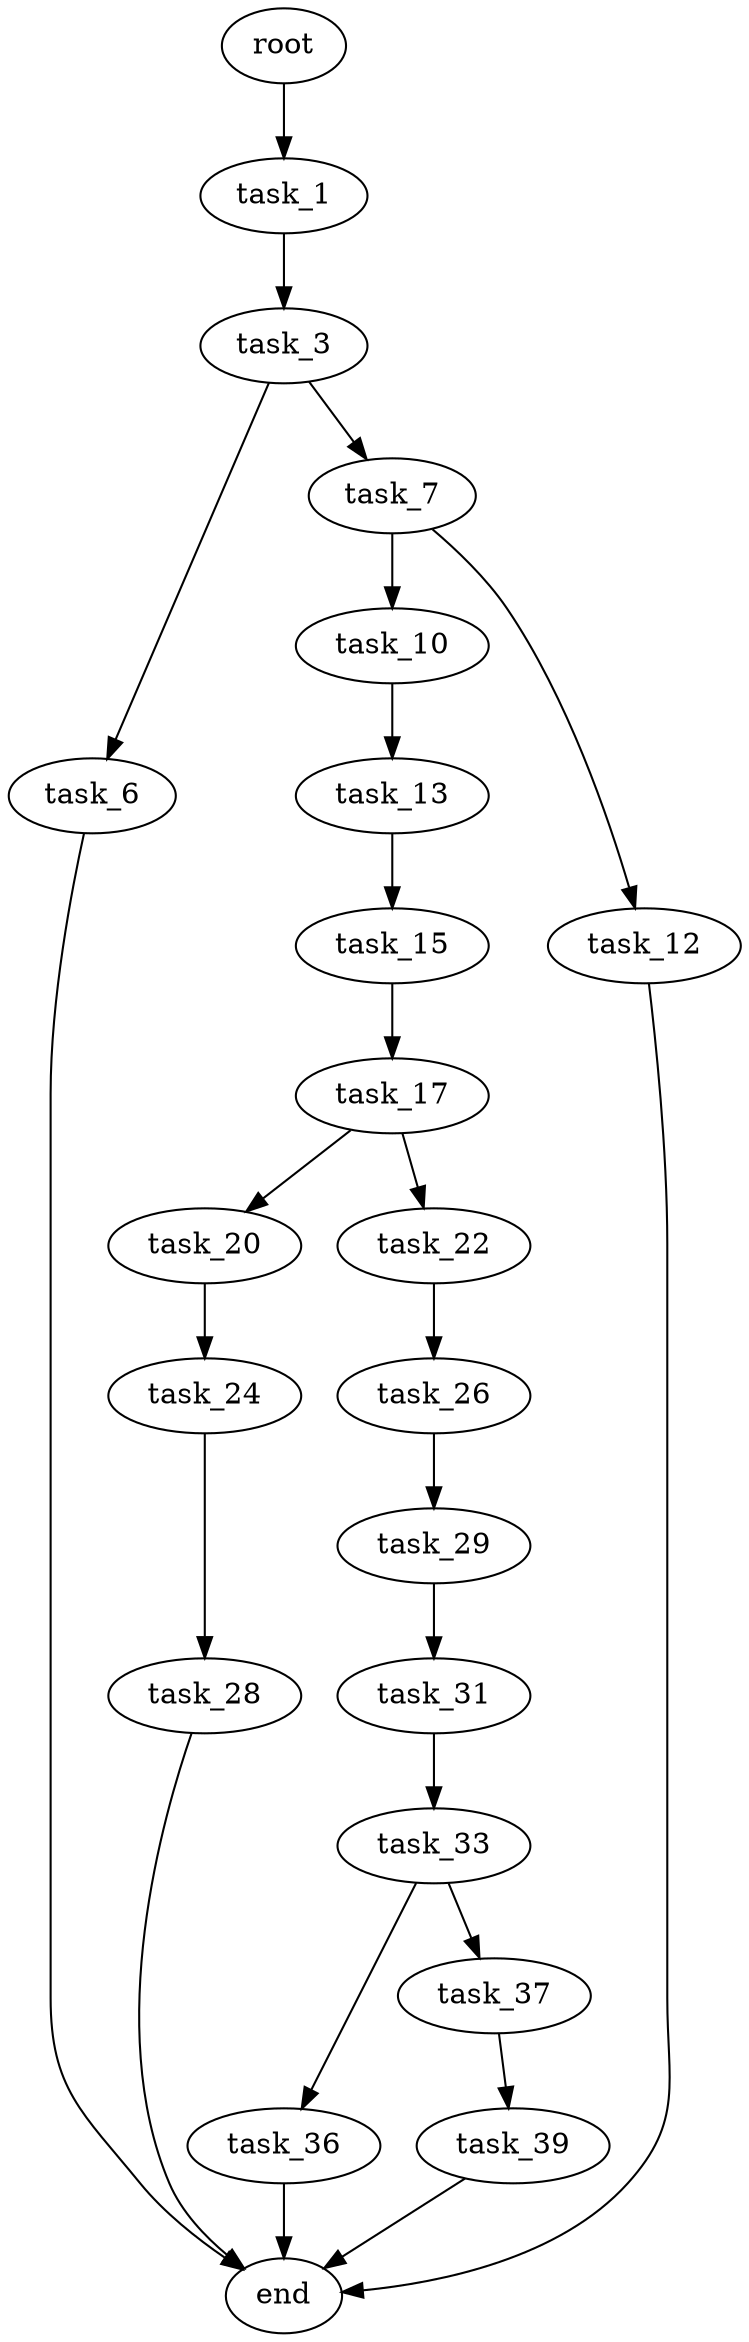 digraph G {
  root [size="0.000000"];
  task_1 [size="93149958732.000000"];
  task_3 [size="134217728000.000000"];
  task_6 [size="28991029248.000000"];
  task_7 [size="18987348010.000000"];
  task_10 [size="8513811691.000000"];
  task_12 [size="134217728000.000000"];
  task_13 [size="20285857772.000000"];
  task_15 [size="68719476736.000000"];
  task_17 [size="134217728000.000000"];
  task_20 [size="134217728000.000000"];
  task_22 [size="134217728000.000000"];
  task_24 [size="5979370529.000000"];
  task_26 [size="134217728000.000000"];
  task_28 [size="231928233984.000000"];
  task_29 [size="782757789696.000000"];
  task_31 [size="368293445632.000000"];
  task_33 [size="24607599616.000000"];
  task_36 [size="21181219895.000000"];
  task_37 [size="111235672058.000000"];
  task_39 [size="101464769843.000000"];
  end [size="0.000000"];

  root -> task_1 [size="1.000000"];
  task_1 -> task_3 [size="75497472.000000"];
  task_3 -> task_6 [size="209715200.000000"];
  task_3 -> task_7 [size="209715200.000000"];
  task_6 -> end [size="1.000000"];
  task_7 -> task_10 [size="33554432.000000"];
  task_7 -> task_12 [size="33554432.000000"];
  task_10 -> task_13 [size="134217728.000000"];
  task_12 -> end [size="1.000000"];
  task_13 -> task_15 [size="411041792.000000"];
  task_15 -> task_17 [size="134217728.000000"];
  task_17 -> task_20 [size="209715200.000000"];
  task_17 -> task_22 [size="209715200.000000"];
  task_20 -> task_24 [size="209715200.000000"];
  task_22 -> task_26 [size="209715200.000000"];
  task_24 -> task_28 [size="134217728.000000"];
  task_26 -> task_29 [size="209715200.000000"];
  task_28 -> end [size="1.000000"];
  task_29 -> task_31 [size="679477248.000000"];
  task_31 -> task_33 [size="411041792.000000"];
  task_33 -> task_36 [size="33554432.000000"];
  task_33 -> task_37 [size="33554432.000000"];
  task_36 -> end [size="1.000000"];
  task_37 -> task_39 [size="75497472.000000"];
  task_39 -> end [size="1.000000"];
}
